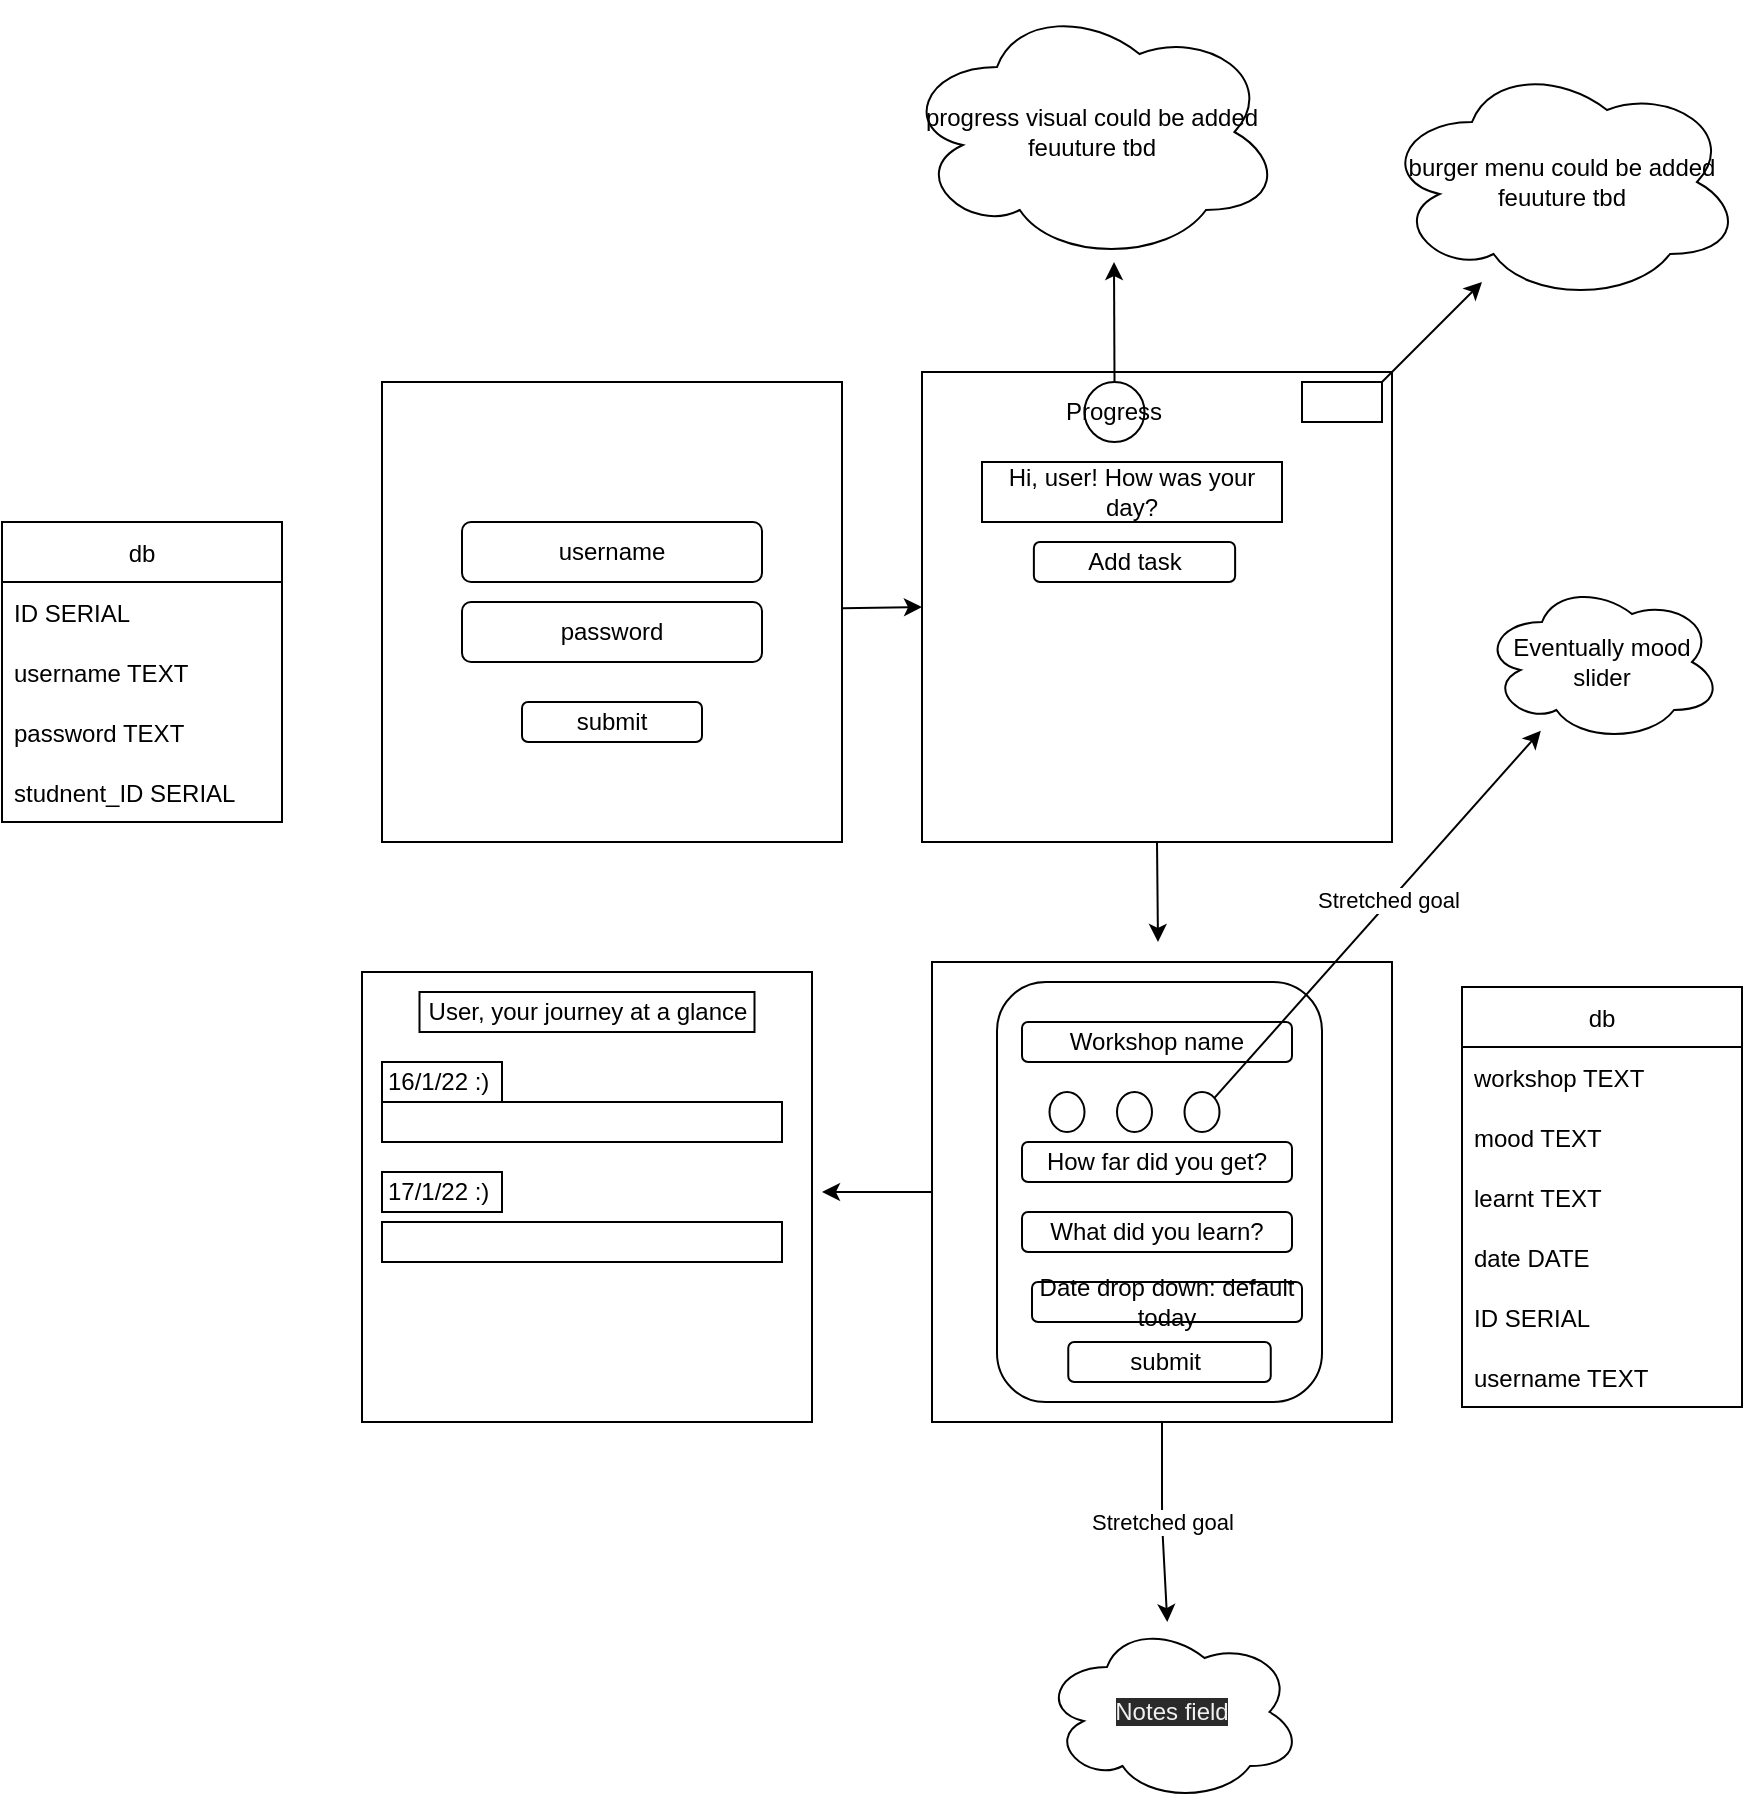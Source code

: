 <mxfile>
    <diagram id="Oean47SQPtNU41mvulza" name="Page-1">
        <mxGraphModel dx="840" dy="1763" grid="1" gridSize="10" guides="1" tooltips="1" connect="1" arrows="1" fold="1" page="1" pageScale="1" pageWidth="827" pageHeight="1169" math="0" shadow="0">
            <root>
                <mxCell id="0"/>
                <mxCell id="1" parent="0"/>
                <mxCell id="79" style="edgeStyle=none;html=1;entryX=0;entryY=0.5;entryDx=0;entryDy=0;" edge="1" parent="1" source="2" target="8">
                    <mxGeometry relative="1" as="geometry"/>
                </mxCell>
                <mxCell id="2" value="" style="whiteSpace=wrap;html=1;aspect=fixed;" vertex="1" parent="1">
                    <mxGeometry x="300" y="20" width="230" height="230" as="geometry"/>
                </mxCell>
                <mxCell id="5" value="username" style="rounded=1;whiteSpace=wrap;html=1;" vertex="1" parent="1">
                    <mxGeometry x="340" y="90" width="150" height="30" as="geometry"/>
                </mxCell>
                <mxCell id="6" value="password" style="rounded=1;whiteSpace=wrap;html=1;" vertex="1" parent="1">
                    <mxGeometry x="340" y="130" width="150" height="30" as="geometry"/>
                </mxCell>
                <mxCell id="7" value="submit" style="rounded=1;whiteSpace=wrap;html=1;" vertex="1" parent="1">
                    <mxGeometry x="370" y="180" width="90" height="20" as="geometry"/>
                </mxCell>
                <mxCell id="15" value="" style="edgeStyle=none;html=1;startArrow=none;" edge="1" parent="1" source="10">
                    <mxGeometry relative="1" as="geometry">
                        <mxPoint x="687.5" y="417.5" as="targetPoint"/>
                    </mxGeometry>
                </mxCell>
                <mxCell id="76" style="edgeStyle=none;html=1;exitX=0.5;exitY=1;exitDx=0;exitDy=0;" edge="1" parent="1" source="8">
                    <mxGeometry relative="1" as="geometry">
                        <mxPoint x="688" y="300" as="targetPoint"/>
                    </mxGeometry>
                </mxCell>
                <mxCell id="8" value="" style="whiteSpace=wrap;html=1;aspect=fixed;" vertex="1" parent="1">
                    <mxGeometry x="570" y="15" width="235" height="235" as="geometry"/>
                </mxCell>
                <mxCell id="9" value="Hi, user! How was your day?" style="rounded=0;whiteSpace=wrap;html=1;" vertex="1" parent="1">
                    <mxGeometry x="600" y="60" width="150" height="30" as="geometry"/>
                </mxCell>
                <mxCell id="12" value="Add task" style="rounded=1;whiteSpace=wrap;html=1;" vertex="1" parent="1">
                    <mxGeometry x="625.94" y="100" width="100.62" height="20" as="geometry"/>
                </mxCell>
                <mxCell id="13" value="" style="rounded=1;whiteSpace=wrap;html=1;" vertex="1" parent="1">
                    <mxGeometry x="610" y="340" width="130" height="100" as="geometry"/>
                </mxCell>
                <mxCell id="39" style="edgeStyle=none;html=1;exitX=0;exitY=0.5;exitDx=0;exitDy=0;" edge="1" parent="1" source="10">
                    <mxGeometry relative="1" as="geometry">
                        <mxPoint x="520" y="425" as="targetPoint"/>
                    </mxGeometry>
                </mxCell>
                <mxCell id="50" value="Stretched goal" style="edgeStyle=none;html=1;exitX=0.5;exitY=1;exitDx=0;exitDy=0;" edge="1" parent="1" source="10" target="73">
                    <mxGeometry relative="1" as="geometry">
                        <mxPoint x="690" y="630" as="targetPoint"/>
                        <Array as="points">
                            <mxPoint x="690" y="590"/>
                        </Array>
                    </mxGeometry>
                </mxCell>
                <mxCell id="10" value="" style="whiteSpace=wrap;html=1;aspect=fixed;" vertex="1" parent="1">
                    <mxGeometry x="575" y="310" width="230" height="230" as="geometry"/>
                </mxCell>
                <mxCell id="17" value="" style="rounded=1;whiteSpace=wrap;html=1;" vertex="1" parent="1">
                    <mxGeometry x="607.5" y="320" width="162.5" height="210" as="geometry"/>
                </mxCell>
                <mxCell id="18" value="Workshop name" style="rounded=1;whiteSpace=wrap;html=1;" vertex="1" parent="1">
                    <mxGeometry x="620" y="340" width="135" height="20" as="geometry"/>
                </mxCell>
                <mxCell id="19" value="How far did you get?" style="rounded=1;whiteSpace=wrap;html=1;" vertex="1" parent="1">
                    <mxGeometry x="620" y="400" width="135" height="20" as="geometry"/>
                </mxCell>
                <mxCell id="20" value="" style="ellipse;whiteSpace=wrap;html=1;" vertex="1" parent="1">
                    <mxGeometry x="633.75" y="375" width="17.5" height="20" as="geometry"/>
                </mxCell>
                <mxCell id="21" value="" style="ellipse;whiteSpace=wrap;html=1;" vertex="1" parent="1">
                    <mxGeometry x="667.5" y="375" width="17.5" height="20" as="geometry"/>
                </mxCell>
                <mxCell id="24" value="Date drop down: default today" style="rounded=1;whiteSpace=wrap;html=1;" vertex="1" parent="1">
                    <mxGeometry x="625" y="470" width="135" height="20" as="geometry"/>
                </mxCell>
                <mxCell id="28" value="submit&amp;nbsp;" style="rounded=1;whiteSpace=wrap;html=1;" vertex="1" parent="1">
                    <mxGeometry x="643.13" y="500" width="101.25" height="20" as="geometry"/>
                </mxCell>
                <mxCell id="29" value="" style="rounded=0;whiteSpace=wrap;html=1;" vertex="1" parent="1">
                    <mxGeometry x="760" y="20" width="40" height="20" as="geometry"/>
                </mxCell>
                <mxCell id="32" value="" style="whiteSpace=wrap;html=1;aspect=fixed;" vertex="1" parent="1">
                    <mxGeometry x="290" y="315" width="225" height="225" as="geometry"/>
                </mxCell>
                <mxCell id="33" value="16/1/22 :)&amp;nbsp;" style="rounded=0;whiteSpace=wrap;html=1;" vertex="1" parent="1">
                    <mxGeometry x="300" y="360" width="60" height="20" as="geometry"/>
                </mxCell>
                <mxCell id="84" style="edgeStyle=none;html=1;exitX=0.5;exitY=0;exitDx=0;exitDy=0;" edge="1" parent="1" source="34">
                    <mxGeometry relative="1" as="geometry">
                        <mxPoint x="666" y="-40" as="targetPoint"/>
                    </mxGeometry>
                </mxCell>
                <mxCell id="34" value="Progress" style="ellipse;whiteSpace=wrap;html=1;aspect=fixed;" vertex="1" parent="1">
                    <mxGeometry x="651.25" y="20" width="30" height="30" as="geometry"/>
                </mxCell>
                <mxCell id="36" value="User, your journey at a glance" style="rounded=0;whiteSpace=wrap;html=1;" vertex="1" parent="1">
                    <mxGeometry x="318.75" y="325" width="167.5" height="20" as="geometry"/>
                </mxCell>
                <mxCell id="37" value="" style="rounded=0;whiteSpace=wrap;html=1;" vertex="1" parent="1">
                    <mxGeometry x="300" y="380" width="200" height="20" as="geometry"/>
                </mxCell>
                <mxCell id="40" value="17/1/22 :)&amp;nbsp;" style="rounded=0;whiteSpace=wrap;html=1;" vertex="1" parent="1">
                    <mxGeometry x="300" y="415" width="60" height="20" as="geometry"/>
                </mxCell>
                <mxCell id="41" value="" style="rounded=0;whiteSpace=wrap;html=1;" vertex="1" parent="1">
                    <mxGeometry x="300" y="440" width="200" height="20" as="geometry"/>
                </mxCell>
                <mxCell id="71" style="edgeStyle=none;html=1;" edge="1" parent="1" source="48" target="72">
                    <mxGeometry relative="1" as="geometry">
                        <mxPoint x="840" y="250" as="targetPoint"/>
                    </mxGeometry>
                </mxCell>
                <mxCell id="74" value="Stretched goal" style="edgeLabel;html=1;align=center;verticalAlign=middle;resizable=0;points=[];" vertex="1" connectable="0" parent="71">
                    <mxGeometry x="0.069" y="1" relative="1" as="geometry">
                        <mxPoint as="offset"/>
                    </mxGeometry>
                </mxCell>
                <mxCell id="48" value="" style="ellipse;whiteSpace=wrap;html=1;" vertex="1" parent="1">
                    <mxGeometry x="701.25" y="375" width="17.5" height="20" as="geometry"/>
                </mxCell>
                <mxCell id="49" value="What did you learn?" style="rounded=1;whiteSpace=wrap;html=1;" vertex="1" parent="1">
                    <mxGeometry x="620" y="435" width="135" height="20" as="geometry"/>
                </mxCell>
                <mxCell id="66" value="db" style="swimlane;fontStyle=0;childLayout=stackLayout;horizontal=1;startSize=30;horizontalStack=0;resizeParent=1;resizeParentMax=0;resizeLast=0;collapsible=1;marginBottom=0;" vertex="1" parent="1">
                    <mxGeometry x="110" y="90" width="140" height="150" as="geometry"/>
                </mxCell>
                <mxCell id="67" value="ID SERIAL" style="text;strokeColor=none;fillColor=none;align=left;verticalAlign=middle;spacingLeft=4;spacingRight=4;overflow=hidden;points=[[0,0.5],[1,0.5]];portConstraint=eastwest;rotatable=0;" vertex="1" parent="66">
                    <mxGeometry y="30" width="140" height="30" as="geometry"/>
                </mxCell>
                <mxCell id="68" value="username TEXT" style="text;strokeColor=none;fillColor=none;align=left;verticalAlign=middle;spacingLeft=4;spacingRight=4;overflow=hidden;points=[[0,0.5],[1,0.5]];portConstraint=eastwest;rotatable=0;" vertex="1" parent="66">
                    <mxGeometry y="60" width="140" height="30" as="geometry"/>
                </mxCell>
                <mxCell id="69" value="password TEXT" style="text;strokeColor=none;fillColor=none;align=left;verticalAlign=middle;spacingLeft=4;spacingRight=4;overflow=hidden;points=[[0,0.5],[1,0.5]];portConstraint=eastwest;rotatable=0;" vertex="1" parent="66">
                    <mxGeometry y="90" width="140" height="30" as="geometry"/>
                </mxCell>
                <mxCell id="80" style="text;strokeColor=none;fillColor=none;align=left;verticalAlign=middle;spacingLeft=4;spacingRight=4;overflow=hidden;points=[[0,0.5],[1,0.5]];portConstraint=eastwest;rotatable=0;" vertex="1" parent="66">
                    <mxGeometry y="120" width="140" height="30" as="geometry"/>
                </mxCell>
                <mxCell id="70" value="studnent_ID SERIAL" style="text;strokeColor=none;fillColor=none;align=left;verticalAlign=middle;spacingLeft=4;spacingRight=4;overflow=hidden;points=[[0,0.5],[1,0.5]];portConstraint=eastwest;rotatable=0;" vertex="1" parent="1">
                    <mxGeometry x="110" y="210" width="140" height="30" as="geometry"/>
                </mxCell>
                <mxCell id="72" value="Eventually mood slider" style="ellipse;shape=cloud;whiteSpace=wrap;html=1;" vertex="1" parent="1">
                    <mxGeometry x="850" y="120" width="120" height="80" as="geometry"/>
                </mxCell>
                <mxCell id="73" value="&lt;meta charset=&quot;utf-8&quot;&gt;&lt;span style=&quot;color: rgb(240, 240, 240); font-family: helvetica; font-size: 12px; font-style: normal; font-weight: 400; letter-spacing: normal; text-align: center; text-indent: 0px; text-transform: none; word-spacing: 0px; background-color: rgb(42, 42, 42); display: inline; float: none;&quot;&gt;Notes field&lt;/span&gt;" style="ellipse;shape=cloud;whiteSpace=wrap;html=1;" vertex="1" parent="1">
                    <mxGeometry x="630" y="640" width="130" height="90" as="geometry"/>
                </mxCell>
                <mxCell id="59" value="db" style="swimlane;fontStyle=0;childLayout=stackLayout;horizontal=1;startSize=30;horizontalStack=0;resizeParent=1;resizeParentMax=0;resizeLast=0;collapsible=1;marginBottom=0;" vertex="1" parent="1">
                    <mxGeometry x="840" y="322.5" width="140" height="210" as="geometry"/>
                </mxCell>
                <mxCell id="53" value="workshop TEXT" style="text;strokeColor=none;fillColor=none;align=left;verticalAlign=middle;spacingLeft=4;spacingRight=4;overflow=hidden;points=[[0,0.5],[1,0.5]];portConstraint=eastwest;rotatable=0;" vertex="1" parent="59">
                    <mxGeometry y="30" width="140" height="30" as="geometry"/>
                </mxCell>
                <mxCell id="55" value="mood TEXT" style="text;strokeColor=none;fillColor=none;align=left;verticalAlign=middle;spacingLeft=4;spacingRight=4;overflow=hidden;points=[[0,0.5],[1,0.5]];portConstraint=eastwest;rotatable=0;" vertex="1" parent="59">
                    <mxGeometry y="60" width="140" height="30" as="geometry"/>
                </mxCell>
                <mxCell id="61" value="learnt TEXT" style="text;strokeColor=none;fillColor=none;align=left;verticalAlign=middle;spacingLeft=4;spacingRight=4;overflow=hidden;points=[[0,0.5],[1,0.5]];portConstraint=eastwest;rotatable=0;" vertex="1" parent="59">
                    <mxGeometry y="90" width="140" height="30" as="geometry"/>
                </mxCell>
                <mxCell id="62" value="date DATE" style="text;strokeColor=none;fillColor=none;align=left;verticalAlign=middle;spacingLeft=4;spacingRight=4;overflow=hidden;points=[[0,0.5],[1,0.5]];portConstraint=eastwest;rotatable=0;" vertex="1" parent="59">
                    <mxGeometry y="120" width="140" height="30" as="geometry"/>
                </mxCell>
                <mxCell id="63" value="ID SERIAL" style="text;strokeColor=none;fillColor=none;align=left;verticalAlign=middle;spacingLeft=4;spacingRight=4;overflow=hidden;points=[[0,0.5],[1,0.5]];portConstraint=eastwest;rotatable=0;" vertex="1" parent="59">
                    <mxGeometry y="150" width="140" height="30" as="geometry"/>
                </mxCell>
                <mxCell id="64" value="username TEXT" style="text;strokeColor=none;fillColor=none;align=left;verticalAlign=middle;spacingLeft=4;spacingRight=4;overflow=hidden;points=[[0,0.5],[1,0.5]];portConstraint=eastwest;rotatable=0;" vertex="1" parent="59">
                    <mxGeometry y="180" width="140" height="30" as="geometry"/>
                </mxCell>
                <mxCell id="82" value="" style="endArrow=classic;html=1;" edge="1" parent="1">
                    <mxGeometry width="50" height="50" relative="1" as="geometry">
                        <mxPoint x="800" y="20" as="sourcePoint"/>
                        <mxPoint x="850" y="-30" as="targetPoint"/>
                    </mxGeometry>
                </mxCell>
                <mxCell id="83" value="burger menu could be added feuuture tbd" style="ellipse;shape=cloud;whiteSpace=wrap;html=1;" vertex="1" parent="1">
                    <mxGeometry x="800" y="-140" width="180" height="120" as="geometry"/>
                </mxCell>
                <mxCell id="85" value="progress visual could be added feuuture tbd" style="ellipse;shape=cloud;whiteSpace=wrap;html=1;" vertex="1" parent="1">
                    <mxGeometry x="560" y="-170" width="190" height="130" as="geometry"/>
                </mxCell>
            </root>
        </mxGraphModel>
    </diagram>
</mxfile>